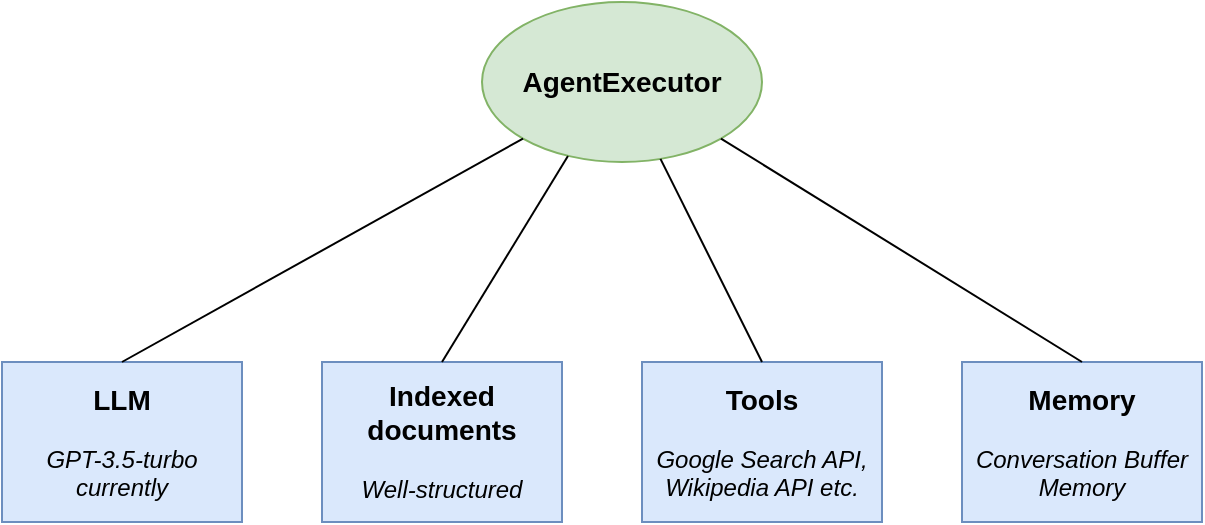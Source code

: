 <mxfile version="21.2.3" type="device">
  <diagram name="1 oldal" id="RmvWvnwJYMETALizYXsQ">
    <mxGraphModel dx="1377" dy="756" grid="1" gridSize="10" guides="1" tooltips="1" connect="1" arrows="1" fold="1" page="1" pageScale="1" pageWidth="1169" pageHeight="827" math="0" shadow="0">
      <root>
        <mxCell id="0" />
        <mxCell id="1" parent="0" />
        <mxCell id="ToRfyEy9vJ_EcrMSde4P-1" value="&lt;b&gt;&lt;font style=&quot;font-size: 14px;&quot;&gt;LLM&lt;br&gt;&lt;/font&gt;&lt;/b&gt;&lt;br&gt;&lt;i&gt;GPT-3.5-turbo currently&lt;/i&gt;" style="rounded=0;whiteSpace=wrap;html=1;fillColor=#dae8fc;strokeColor=#6c8ebf;" parent="1" vertex="1">
          <mxGeometry x="40" y="360" width="120" height="80" as="geometry" />
        </mxCell>
        <mxCell id="ToRfyEy9vJ_EcrMSde4P-2" value="&lt;b style=&quot;font-size: 14px;&quot;&gt;Indexed documents&lt;br&gt;&lt;/b&gt;&lt;br&gt;&lt;i&gt;Well-structured&lt;/i&gt;" style="rounded=0;whiteSpace=wrap;html=1;fillColor=#dae8fc;strokeColor=#6c8ebf;" parent="1" vertex="1">
          <mxGeometry x="200" y="360" width="120" height="80" as="geometry" />
        </mxCell>
        <mxCell id="ToRfyEy9vJ_EcrMSde4P-3" value="&lt;b style=&quot;font-size: 14px;&quot;&gt;Tools&lt;br&gt;&lt;/b&gt;&lt;br&gt;&lt;i&gt;Google Search API,&lt;br&gt;Wikipedia API etc.&lt;/i&gt;" style="rounded=0;whiteSpace=wrap;html=1;fillColor=#dae8fc;strokeColor=#6c8ebf;" parent="1" vertex="1">
          <mxGeometry x="360" y="360" width="120" height="80" as="geometry" />
        </mxCell>
        <mxCell id="ToRfyEy9vJ_EcrMSde4P-5" value="&lt;font style=&quot;font-size: 14px;&quot;&gt;&lt;b&gt;AgentExecutor&lt;/b&gt;&lt;/font&gt;" style="ellipse;whiteSpace=wrap;html=1;fillColor=#d5e8d4;strokeColor=#82b366;" parent="1" vertex="1">
          <mxGeometry x="280" y="180" width="140" height="80" as="geometry" />
        </mxCell>
        <mxCell id="ToRfyEy9vJ_EcrMSde4P-6" value="" style="endArrow=none;html=1;rounded=0;entryX=0;entryY=1;entryDx=0;entryDy=0;exitX=0.5;exitY=0;exitDx=0;exitDy=0;" parent="1" source="ToRfyEy9vJ_EcrMSde4P-1" target="ToRfyEy9vJ_EcrMSde4P-5" edge="1">
          <mxGeometry width="50" height="50" relative="1" as="geometry">
            <mxPoint x="610" y="490" as="sourcePoint" />
            <mxPoint x="660" y="440" as="targetPoint" />
          </mxGeometry>
        </mxCell>
        <mxCell id="ToRfyEy9vJ_EcrMSde4P-7" value="" style="endArrow=none;html=1;rounded=0;entryX=0.307;entryY=0.963;entryDx=0;entryDy=0;exitX=0.5;exitY=0;exitDx=0;exitDy=0;entryPerimeter=0;" parent="1" source="ToRfyEy9vJ_EcrMSde4P-2" target="ToRfyEy9vJ_EcrMSde4P-5" edge="1">
          <mxGeometry width="50" height="50" relative="1" as="geometry">
            <mxPoint x="200" y="370" as="sourcePoint" />
            <mxPoint x="311" y="258" as="targetPoint" />
          </mxGeometry>
        </mxCell>
        <mxCell id="ToRfyEy9vJ_EcrMSde4P-8" value="" style="endArrow=none;html=1;rounded=0;exitX=0.5;exitY=0;exitDx=0;exitDy=0;" parent="1" source="ToRfyEy9vJ_EcrMSde4P-3" target="ToRfyEy9vJ_EcrMSde4P-5" edge="1">
          <mxGeometry width="50" height="50" relative="1" as="geometry">
            <mxPoint x="210" y="380" as="sourcePoint" />
            <mxPoint x="321" y="268" as="targetPoint" />
          </mxGeometry>
        </mxCell>
        <mxCell id="1c9jD-vjKujfzP5gFglJ-1" value="&lt;b style=&quot;font-size: 14px;&quot;&gt;Memory&lt;br&gt;&lt;/b&gt;&lt;br&gt;&lt;i&gt;Conversation Buffer Memory&lt;/i&gt;" style="rounded=0;whiteSpace=wrap;html=1;fillColor=#dae8fc;strokeColor=#6c8ebf;" vertex="1" parent="1">
          <mxGeometry x="520" y="360" width="120" height="80" as="geometry" />
        </mxCell>
        <mxCell id="1c9jD-vjKujfzP5gFglJ-2" value="" style="endArrow=none;html=1;rounded=0;exitX=0.5;exitY=0;exitDx=0;exitDy=0;entryX=1;entryY=1;entryDx=0;entryDy=0;" edge="1" parent="1" source="1c9jD-vjKujfzP5gFglJ-1" target="ToRfyEy9vJ_EcrMSde4P-5">
          <mxGeometry width="50" height="50" relative="1" as="geometry">
            <mxPoint x="430" y="370" as="sourcePoint" />
            <mxPoint x="379" y="268" as="targetPoint" />
          </mxGeometry>
        </mxCell>
      </root>
    </mxGraphModel>
  </diagram>
</mxfile>

